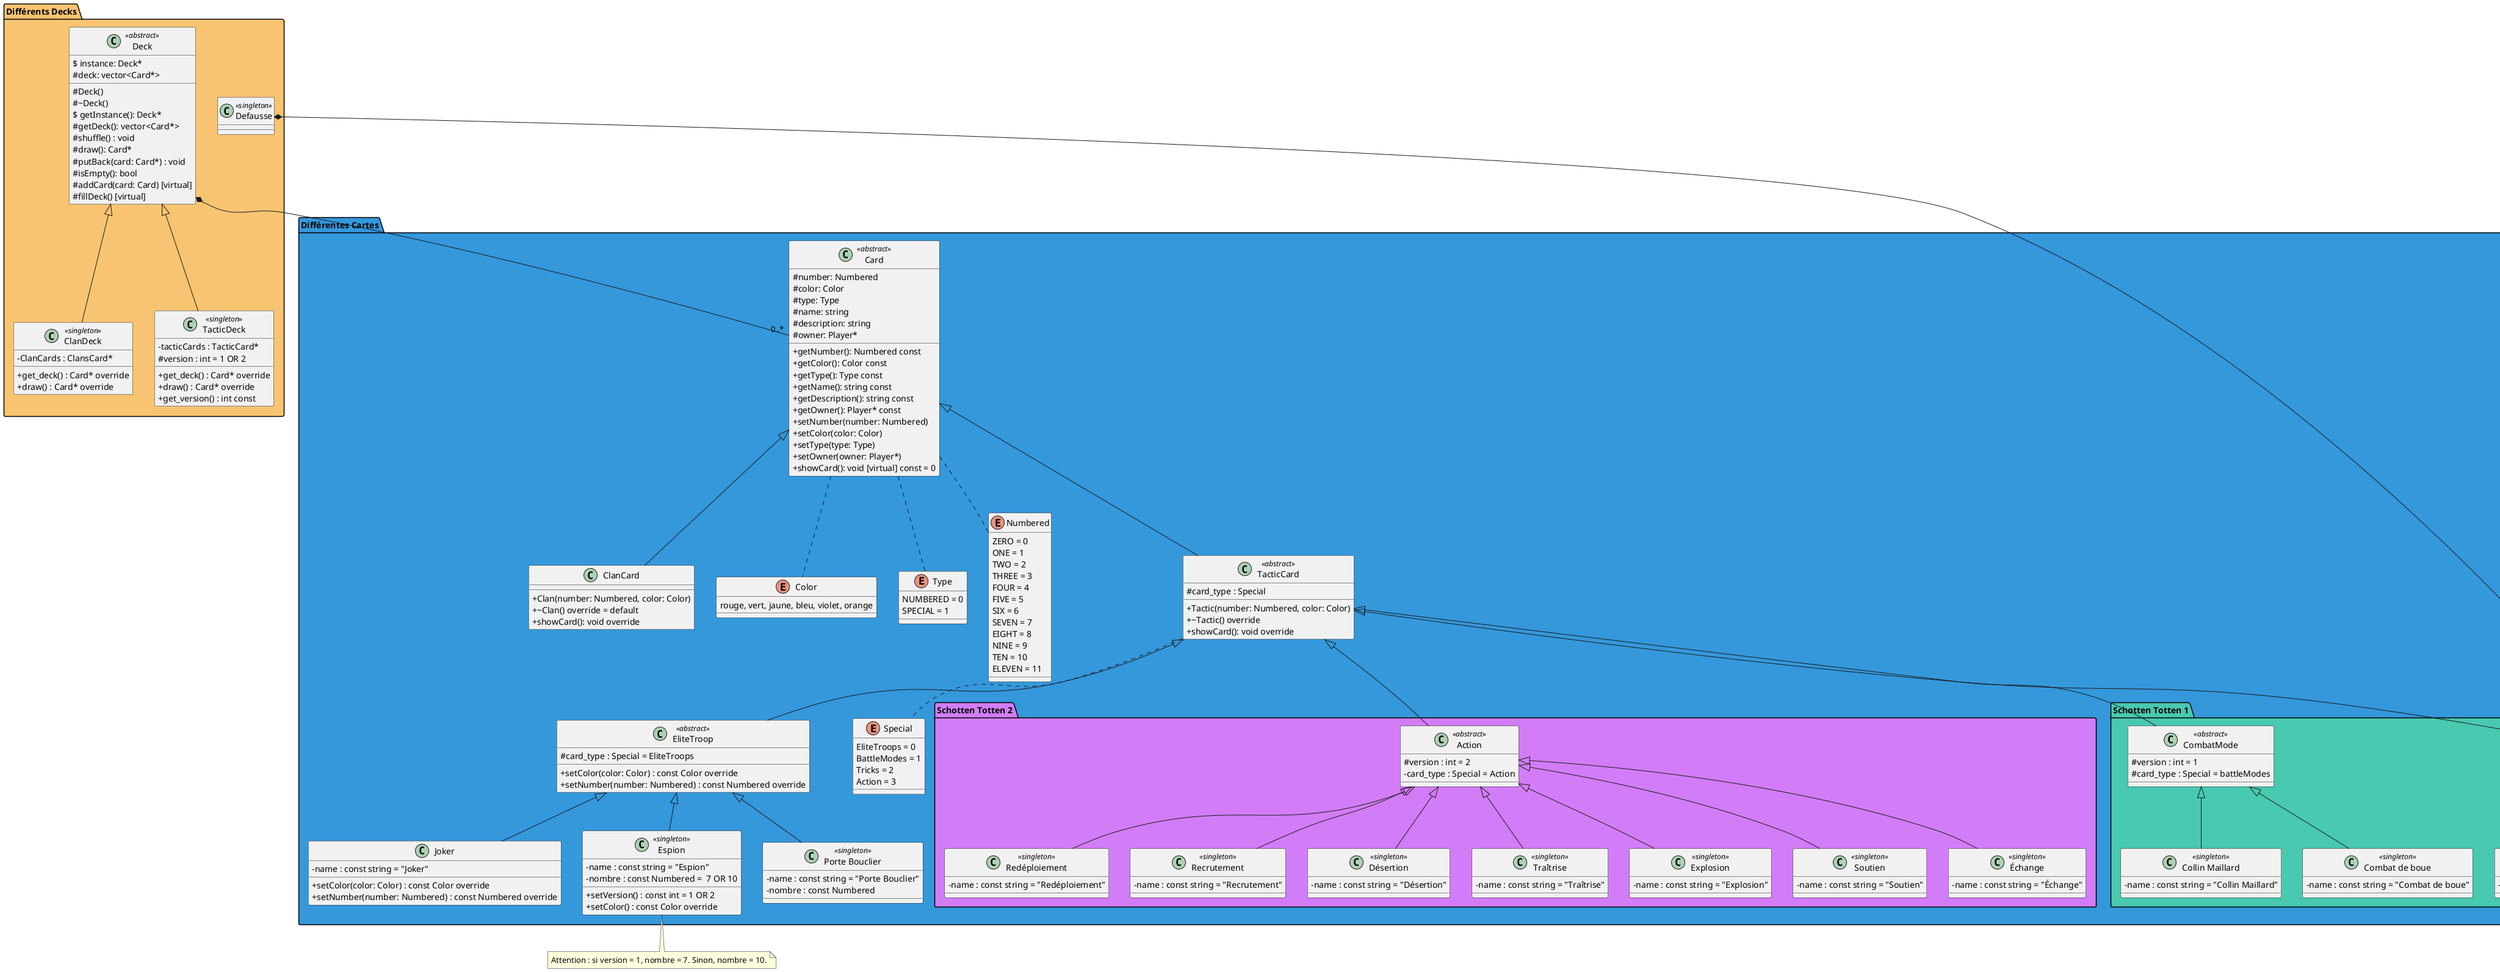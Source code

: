 @startuml card
skinparam classAttributeIconSize 0

package "Différents Decks" <<Folder>> #F8C471 {
class Deck <<abstract>> {
$ instance: Deck* 
# deck: vector<Card*> 
# Deck() 
# ~Deck()
$ getInstance(): Deck*
# getDeck(): vector<Card*>
# shuffle() : void
# draw(): Card*
# putBack(card: Card*) : void
# isEmpty(): bool
# addCard(card: Card) [virtual]
# fillDeck() [virtual]
}

class ClanDeck <<singleton>> {
- ClanCards : ClansCard*
+ get_deck() : Card* override
+ draw() : Card* override
}

class TacticDeck <<singleton>>{
- tacticCards : TacticCard*
# version : int = 1 OR 2
+ get_deck() : Card* override
+ draw() : Card* override
+get_version() : int const
} 
class Defausse <<singleton>> {

}

}

package "Différentes Cartes" <<Folder>> #3498DB {
class Card <<abstract>> {
# number: Numbered
# color: Color
# type: Type
# name: string
# description: string
# owner: Player*
+ getNumber(): Numbered const
+ getColor(): Color const
+ getType(): Type const
+ getName(): string const
+ getDescription(): string const
+ getOwner(): Player* const
+ setNumber(number: Numbered)
+ setColor(color: Color)
+ setType(type: Type)
+ setOwner(owner: Player*)
+ showCard(): void [virtual] const = 0

}

class ClanCard {
+ Clan(number: Numbered, color: Color)
+ ~Clan() override = default
+ showCard(): void override
}

enum Color{
rouge, vert, jaune, bleu, violet, orange
}

enum Type {
    NUMBERED = 0
    SPECIAL = 1
}


enum Numbered {
    ZERO = 0
    ONE = 1
    TWO = 2
    THREE = 3
    FOUR = 4
    FIVE = 5
    SIX = 6
    SEVEN = 7
    EIGHT = 8
    NINE = 9
    TEN = 10
    ELEVEN = 11
}

enum Special {
    EliteTroops = 0
    BattleModes = 1
    Tricks = 2
    Action = 3
}

class TacticCard <<abstract>> {
# card_type : Special
+ Tactic(number: Numbered, color: Color)
+ ~Tactic() override
+ showCard(): void override
}

class EliteTroop <<abstract>>{
# card_type : Special = EliteTroops
+ setColor(color: Color) : const Color override
+ setNumber(number: Numbered) : const Numbered override
}


class Joker {
- name : const string = "Joker"
+ setColor(color: Color) : const Color override
+ setNumber(number: Numbered) : const Numbered override
}

class Espion <<singleton>> {
- name : const string = "Espion"
- nombre : const Numbered =  7 OR 10
+ setVersion() : const int = 1 OR 2
+ setColor() : const Color override
}

class "Porte Bouclier" <<singleton>> {
- name : const string = "Porte Bouclier"
- nombre : const Numbered 
}
package "Schotten Totten 1" <<Folder>> #48C9B0{
class CombatMode <<abstract>> {
# version : int = 1
# card_type : Special = battleModes
}

class Ruse <<abstract>> {
# version : int = 1
# - card_type : Special = Tricks
}

class "Collin Maillard" <<singleton>> {
- name : const string = "Collin Maillard"
}

class "Combat de boue" <<singleton>> {
- name : const string = "Combat de boue"

}

class "Chasseur de Tête" <<singleton>> {
- name : const string = "Chasseur de Tête"
}

class Stratège <<singleton>> {
- name : const string = "Stratège"
}

class Banshee <<singleton>> {
- name : const string = "Banshee"
}

class Traitre <<singleton>> {
- name : const string = "Traitre"
}
}

package "Schotten Totten 2" <<Folder>> #D27DF7{
class Action <<abstract>> {
# version : int = 2
    - card_type : Special = Action
}

class Redéploiement <<singleton>> {
    - name : const string = "Redéploiement"
}
class Recrutement <<singleton>> {
    - name : const string = "Recrutement"
}
class Désertion <<singleton>> {
    - name : const string = "Désertion"
}
class Traîtrise <<singleton>> {
    - name : const string = "Traîtrise"
}
class Explosion <<singleton>> {
    - name : const string = "Explosion"
}
class Soutien <<singleton>> {
    - name : const string = "Soutien"
}
class Échange <<singleton>> {
    - name : const string = "Échange"
}
}
}
Deck <|-- ClanDeck
Deck <|-- TacticDeck
Deck *-- "0..*" Card 
Card <|-- ClanCard
Card <|-- TacticCard
Card .. Numbered 
Card .. Color
Card .. Type

TacticCard .. Special


TacticCard <|-- CombatMode
TacticCard <|-- EliteTroop
TacticCard <|-- Ruse
Defausse *-- "0..4" Ruse 

EliteTroop <|-- Joker
EliteTroop <|-- Espion
EliteTroop <|-- "Porte Bouclier"

CombatMode <|-- "Combat de boue"
CombatMode <|-- "Collin Maillard"

Ruse <|-- "Chasseur de Tête"
Ruse <|-- Stratège
Ruse <|-- Banshee
Ruse <|-- Traitre

TacticCard <|-- Action
Action <|-- Redéploiement
Action <|-- Recrutement
Action <|-- Désertion
Action <|-- Traîtrise
Action <|-- Explosion
Action <|-- Soutien
Action <|-- Échange


note bottom of Espion : Attention : si version = 1, nombre = 7. Sinon, nombre = 10.
@enduml
